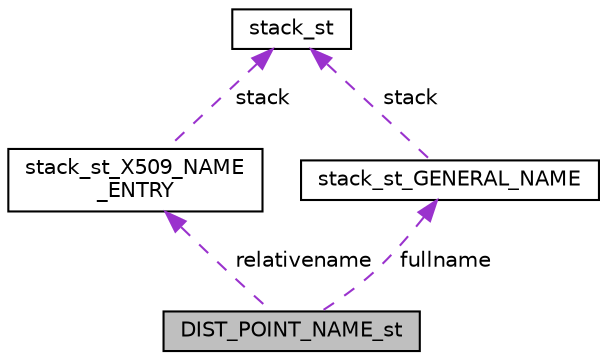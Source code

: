 digraph "DIST_POINT_NAME_st"
{
 // LATEX_PDF_SIZE
  edge [fontname="Helvetica",fontsize="10",labelfontname="Helvetica",labelfontsize="10"];
  node [fontname="Helvetica",fontsize="10",shape=record];
  Node1 [label="DIST_POINT_NAME_st",height=0.2,width=0.4,color="black", fillcolor="grey75", style="filled", fontcolor="black",tooltip=" "];
  Node2 -> Node1 [dir="back",color="darkorchid3",fontsize="10",style="dashed",label=" relativename" ,fontname="Helvetica"];
  Node2 [label="stack_st_X509_NAME\l_ENTRY",height=0.2,width=0.4,color="black", fillcolor="white", style="filled",URL="$x509_8h.html#structstack__st___x509___n_a_m_e___e_n_t_r_y",tooltip=" "];
  Node3 -> Node2 [dir="back",color="darkorchid3",fontsize="10",style="dashed",label=" stack" ,fontname="Helvetica"];
  Node3 [label="stack_st",height=0.2,width=0.4,color="black", fillcolor="white", style="filled",URL="$structstack__st.html",tooltip=" "];
  Node4 -> Node1 [dir="back",color="darkorchid3",fontsize="10",style="dashed",label=" fullname" ,fontname="Helvetica"];
  Node4 [label="stack_st_GENERAL_NAME",height=0.2,width=0.4,color="black", fillcolor="white", style="filled",URL="$x509v3_8h.html#structstack__st___g_e_n_e_r_a_l___n_a_m_e",tooltip=" "];
  Node3 -> Node4 [dir="back",color="darkorchid3",fontsize="10",style="dashed",label=" stack" ,fontname="Helvetica"];
}
